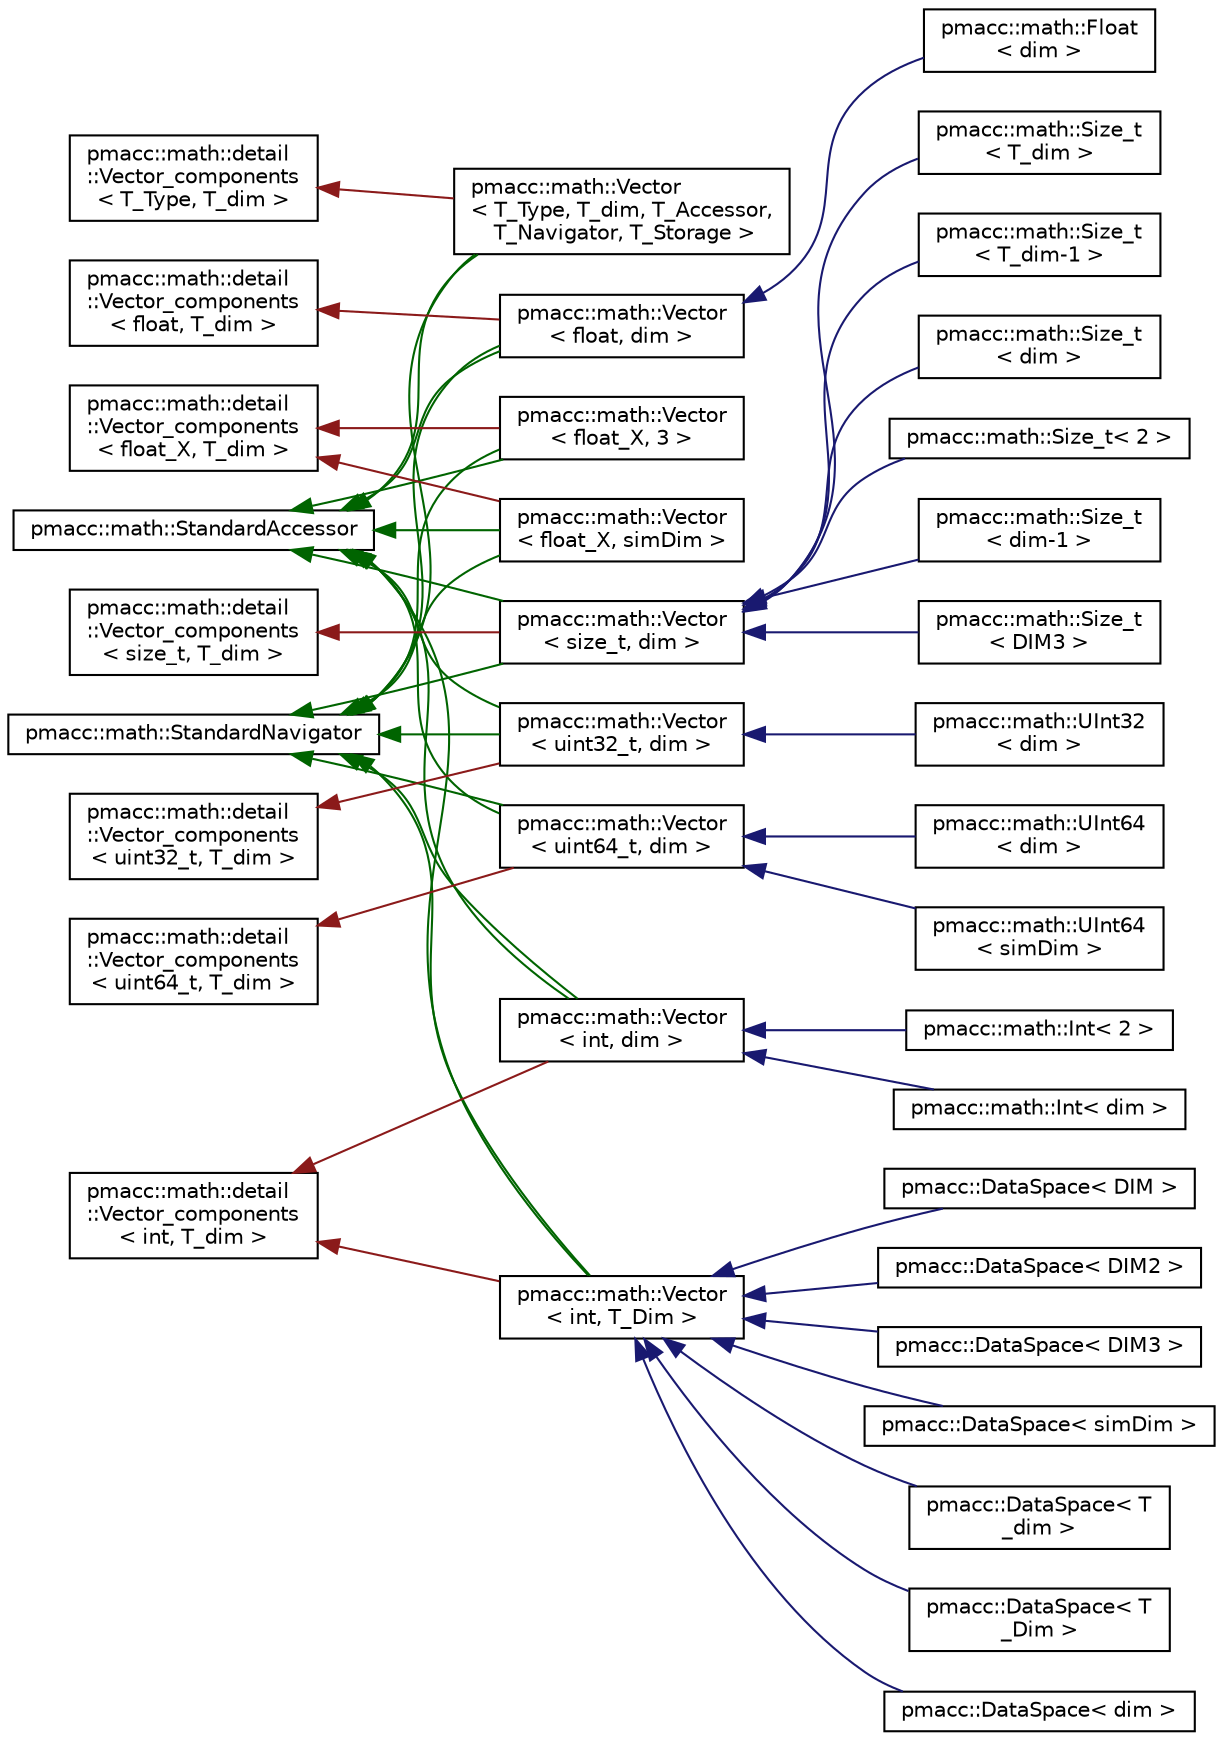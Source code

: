digraph "Graphical Class Hierarchy"
{
 // LATEX_PDF_SIZE
  edge [fontname="Helvetica",fontsize="10",labelfontname="Helvetica",labelfontsize="10"];
  node [fontname="Helvetica",fontsize="10",shape=record];
  rankdir="LR";
  Node350 [label="pmacc::math::StandardAccessor",height=0.2,width=0.4,color="black", fillcolor="white", style="filled",URL="$structpmacc_1_1math_1_1_standard_accessor.html",tooltip=" "];
  Node350 -> Node62 [dir="back",color="darkgreen",fontsize="10",style="solid",fontname="Helvetica"];
  Node62 [label="pmacc::math::Vector\l\< T_Type, T_dim, T_Accessor,\l T_Navigator, T_Storage \>",height=0.2,width=0.4,color="black", fillcolor="white", style="filled",URL="$structpmacc_1_1math_1_1_vector.html",tooltip=" "];
  Node350 -> Node87 [dir="back",color="darkgreen",fontsize="10",style="solid",fontname="Helvetica"];
  Node87 [label="pmacc::math::Vector\l\< float, dim \>",height=0.2,width=0.4,color="black", fillcolor="white", style="filled",URL="$structpmacc_1_1math_1_1_vector.html",tooltip=" "];
  Node87 -> Node88 [dir="back",color="midnightblue",fontsize="10",style="solid",fontname="Helvetica"];
  Node88 [label="pmacc::math::Float\l\< dim \>",height=0.2,width=0.4,color="black", fillcolor="white", style="filled",URL="$structpmacc_1_1math_1_1_float.html",tooltip=" "];
  Node350 -> Node84 [dir="back",color="darkgreen",fontsize="10",style="solid",fontname="Helvetica"];
  Node84 [label="pmacc::math::Vector\l\< float_X, 3 \>",height=0.2,width=0.4,color="black", fillcolor="white", style="filled",URL="$structpmacc_1_1math_1_1_vector.html",tooltip=" "];
  Node350 -> Node85 [dir="back",color="darkgreen",fontsize="10",style="solid",fontname="Helvetica"];
  Node85 [label="pmacc::math::Vector\l\< float_X, simDim \>",height=0.2,width=0.4,color="black", fillcolor="white", style="filled",URL="$structpmacc_1_1math_1_1_vector.html",tooltip=" "];
  Node350 -> Node72 [dir="back",color="darkgreen",fontsize="10",style="solid",fontname="Helvetica"];
  Node72 [label="pmacc::math::Vector\l\< int, dim \>",height=0.2,width=0.4,color="black", fillcolor="white", style="filled",URL="$structpmacc_1_1math_1_1_vector.html",tooltip=" "];
  Node72 -> Node73 [dir="back",color="midnightblue",fontsize="10",style="solid",fontname="Helvetica"];
  Node73 [label="pmacc::math::Int\< 2 \>",height=0.2,width=0.4,color="black", fillcolor="white", style="filled",URL="$structpmacc_1_1math_1_1_int.html",tooltip=" "];
  Node72 -> Node74 [dir="back",color="midnightblue",fontsize="10",style="solid",fontname="Helvetica"];
  Node74 [label="pmacc::math::Int\< dim \>",height=0.2,width=0.4,color="black", fillcolor="white", style="filled",URL="$structpmacc_1_1math_1_1_int.html",tooltip=" "];
  Node350 -> Node75 [dir="back",color="darkgreen",fontsize="10",style="solid",fontname="Helvetica"];
  Node75 [label="pmacc::math::Vector\l\< int, T_Dim \>",height=0.2,width=0.4,color="black", fillcolor="white", style="filled",URL="$structpmacc_1_1math_1_1_vector.html",tooltip=" "];
  Node75 -> Node76 [dir="back",color="midnightblue",fontsize="10",style="solid",fontname="Helvetica"];
  Node76 [label="pmacc::DataSpace\< dim \>",height=0.2,width=0.4,color="black", fillcolor="white", style="filled",URL="$classpmacc_1_1_data_space.html",tooltip=" "];
  Node75 -> Node77 [dir="back",color="midnightblue",fontsize="10",style="solid",fontname="Helvetica"];
  Node77 [label="pmacc::DataSpace\< DIM \>",height=0.2,width=0.4,color="black", fillcolor="white", style="filled",URL="$classpmacc_1_1_data_space.html",tooltip=" "];
  Node75 -> Node78 [dir="back",color="midnightblue",fontsize="10",style="solid",fontname="Helvetica"];
  Node78 [label="pmacc::DataSpace\< DIM2 \>",height=0.2,width=0.4,color="black", fillcolor="white", style="filled",URL="$classpmacc_1_1_data_space.html",tooltip=" "];
  Node75 -> Node79 [dir="back",color="midnightblue",fontsize="10",style="solid",fontname="Helvetica"];
  Node79 [label="pmacc::DataSpace\< DIM3 \>",height=0.2,width=0.4,color="black", fillcolor="white", style="filled",URL="$classpmacc_1_1_data_space.html",tooltip=" "];
  Node75 -> Node80 [dir="back",color="midnightblue",fontsize="10",style="solid",fontname="Helvetica"];
  Node80 [label="pmacc::DataSpace\< simDim \>",height=0.2,width=0.4,color="black", fillcolor="white", style="filled",URL="$classpmacc_1_1_data_space.html",tooltip=" "];
  Node75 -> Node81 [dir="back",color="midnightblue",fontsize="10",style="solid",fontname="Helvetica"];
  Node81 [label="pmacc::DataSpace\< T\l_dim \>",height=0.2,width=0.4,color="black", fillcolor="white", style="filled",URL="$classpmacc_1_1_data_space.html",tooltip=" "];
  Node75 -> Node82 [dir="back",color="midnightblue",fontsize="10",style="solid",fontname="Helvetica"];
  Node82 [label="pmacc::DataSpace\< T\l_Dim \>",height=0.2,width=0.4,color="black", fillcolor="white", style="filled",URL="$classpmacc_1_1_data_space.html",tooltip="A T_Dim-dimensional data space."];
  Node350 -> Node64 [dir="back",color="darkgreen",fontsize="10",style="solid",fontname="Helvetica"];
  Node64 [label="pmacc::math::Vector\l\< size_t, dim \>",height=0.2,width=0.4,color="black", fillcolor="white", style="filled",URL="$structpmacc_1_1math_1_1_vector.html",tooltip=" "];
  Node64 -> Node65 [dir="back",color="midnightblue",fontsize="10",style="solid",fontname="Helvetica"];
  Node65 [label="pmacc::math::Size_t\l\< dim \>",height=0.2,width=0.4,color="black", fillcolor="white", style="filled",URL="$structpmacc_1_1math_1_1_size__t.html",tooltip=" "];
  Node64 -> Node66 [dir="back",color="midnightblue",fontsize="10",style="solid",fontname="Helvetica"];
  Node66 [label="pmacc::math::Size_t\< 2 \>",height=0.2,width=0.4,color="black", fillcolor="white", style="filled",URL="$structpmacc_1_1math_1_1_size__t.html",tooltip=" "];
  Node64 -> Node67 [dir="back",color="midnightblue",fontsize="10",style="solid",fontname="Helvetica"];
  Node67 [label="pmacc::math::Size_t\l\< dim-1 \>",height=0.2,width=0.4,color="black", fillcolor="white", style="filled",URL="$structpmacc_1_1math_1_1_size__t.html",tooltip=" "];
  Node64 -> Node68 [dir="back",color="midnightblue",fontsize="10",style="solid",fontname="Helvetica"];
  Node68 [label="pmacc::math::Size_t\l\< DIM3 \>",height=0.2,width=0.4,color="black", fillcolor="white", style="filled",URL="$structpmacc_1_1math_1_1_size__t.html",tooltip=" "];
  Node64 -> Node69 [dir="back",color="midnightblue",fontsize="10",style="solid",fontname="Helvetica"];
  Node69 [label="pmacc::math::Size_t\l\< T_dim \>",height=0.2,width=0.4,color="black", fillcolor="white", style="filled",URL="$structpmacc_1_1math_1_1_size__t.html",tooltip=" "];
  Node64 -> Node70 [dir="back",color="midnightblue",fontsize="10",style="solid",fontname="Helvetica"];
  Node70 [label="pmacc::math::Size_t\l\< T_dim-1 \>",height=0.2,width=0.4,color="black", fillcolor="white", style="filled",URL="$structpmacc_1_1math_1_1_size__t.html",tooltip=" "];
  Node350 -> Node59 [dir="back",color="darkgreen",fontsize="10",style="solid",fontname="Helvetica"];
  Node59 [label="pmacc::math::Vector\l\< uint32_t, dim \>",height=0.2,width=0.4,color="black", fillcolor="white", style="filled",URL="$structpmacc_1_1math_1_1_vector.html",tooltip=" "];
  Node59 -> Node60 [dir="back",color="midnightblue",fontsize="10",style="solid",fontname="Helvetica"];
  Node60 [label="pmacc::math::UInt32\l\< dim \>",height=0.2,width=0.4,color="black", fillcolor="white", style="filled",URL="$structpmacc_1_1math_1_1_u_int32.html",tooltip=" "];
  Node350 -> Node1 [dir="back",color="darkgreen",fontsize="10",style="solid",fontname="Helvetica"];
  Node1 [label="pmacc::math::Vector\l\< uint64_t, dim \>",height=0.2,width=0.4,color="black", fillcolor="white", style="filled",URL="$structpmacc_1_1math_1_1_vector.html",tooltip=" "];
  Node1 -> Node2 [dir="back",color="midnightblue",fontsize="10",style="solid",fontname="Helvetica"];
  Node2 [label="pmacc::math::UInt64\l\< dim \>",height=0.2,width=0.4,color="black", fillcolor="white", style="filled",URL="$structpmacc_1_1math_1_1_u_int64.html",tooltip=" "];
  Node1 -> Node3 [dir="back",color="midnightblue",fontsize="10",style="solid",fontname="Helvetica"];
  Node3 [label="pmacc::math::UInt64\l\< simDim \>",height=0.2,width=0.4,color="black", fillcolor="white", style="filled",URL="$structpmacc_1_1math_1_1_u_int64.html",tooltip=" "];
  Node349 [label="pmacc::math::StandardNavigator",height=0.2,width=0.4,color="black", fillcolor="white", style="filled",URL="$structpmacc_1_1math_1_1_standard_navigator.html",tooltip=" "];
  Node349 -> Node62 [dir="back",color="darkgreen",fontsize="10",style="solid",fontname="Helvetica"];
  Node349 -> Node87 [dir="back",color="darkgreen",fontsize="10",style="solid",fontname="Helvetica"];
  Node349 -> Node84 [dir="back",color="darkgreen",fontsize="10",style="solid",fontname="Helvetica"];
  Node349 -> Node85 [dir="back",color="darkgreen",fontsize="10",style="solid",fontname="Helvetica"];
  Node349 -> Node72 [dir="back",color="darkgreen",fontsize="10",style="solid",fontname="Helvetica"];
  Node349 -> Node75 [dir="back",color="darkgreen",fontsize="10",style="solid",fontname="Helvetica"];
  Node349 -> Node64 [dir="back",color="darkgreen",fontsize="10",style="solid",fontname="Helvetica"];
  Node349 -> Node59 [dir="back",color="darkgreen",fontsize="10",style="solid",fontname="Helvetica"];
  Node349 -> Node1 [dir="back",color="darkgreen",fontsize="10",style="solid",fontname="Helvetica"];
  Node86 [label="pmacc::math::detail\l::Vector_components\l\< float, T_dim \>",height=0.2,width=0.4,color="black", fillcolor="white", style="filled",URL="$structpmacc_1_1math_1_1detail_1_1_vector__components.html",tooltip=" "];
  Node86 -> Node87 [dir="back",color="firebrick4",fontsize="10",style="solid",fontname="Helvetica"];
  Node83 [label="pmacc::math::detail\l::Vector_components\l\< float_X, T_dim \>",height=0.2,width=0.4,color="black", fillcolor="white", style="filled",URL="$structpmacc_1_1math_1_1detail_1_1_vector__components.html",tooltip=" "];
  Node83 -> Node84 [dir="back",color="firebrick4",fontsize="10",style="solid",fontname="Helvetica"];
  Node83 -> Node85 [dir="back",color="firebrick4",fontsize="10",style="solid",fontname="Helvetica"];
  Node71 [label="pmacc::math::detail\l::Vector_components\l\< int, T_dim \>",height=0.2,width=0.4,color="black", fillcolor="white", style="filled",URL="$structpmacc_1_1math_1_1detail_1_1_vector__components.html",tooltip=" "];
  Node71 -> Node72 [dir="back",color="firebrick4",fontsize="10",style="solid",fontname="Helvetica"];
  Node71 -> Node75 [dir="back",color="firebrick4",fontsize="10",style="solid",fontname="Helvetica"];
  Node63 [label="pmacc::math::detail\l::Vector_components\l\< size_t, T_dim \>",height=0.2,width=0.4,color="black", fillcolor="white", style="filled",URL="$structpmacc_1_1math_1_1detail_1_1_vector__components.html",tooltip=" "];
  Node63 -> Node64 [dir="back",color="firebrick4",fontsize="10",style="solid",fontname="Helvetica"];
  Node61 [label="pmacc::math::detail\l::Vector_components\l\< T_Type, T_dim \>",height=0.2,width=0.4,color="black", fillcolor="white", style="filled",URL="$structpmacc_1_1math_1_1detail_1_1_vector__components.html",tooltip=" "];
  Node61 -> Node62 [dir="back",color="firebrick4",fontsize="10",style="solid",fontname="Helvetica"];
  Node58 [label="pmacc::math::detail\l::Vector_components\l\< uint32_t, T_dim \>",height=0.2,width=0.4,color="black", fillcolor="white", style="filled",URL="$structpmacc_1_1math_1_1detail_1_1_vector__components.html",tooltip=" "];
  Node58 -> Node59 [dir="back",color="firebrick4",fontsize="10",style="solid",fontname="Helvetica"];
  Node0 [label="pmacc::math::detail\l::Vector_components\l\< uint64_t, T_dim \>",height=0.2,width=0.4,color="black", fillcolor="white", style="filled",URL="$structpmacc_1_1math_1_1detail_1_1_vector__components.html",tooltip=" "];
  Node0 -> Node1 [dir="back",color="firebrick4",fontsize="10",style="solid",fontname="Helvetica"];
}
